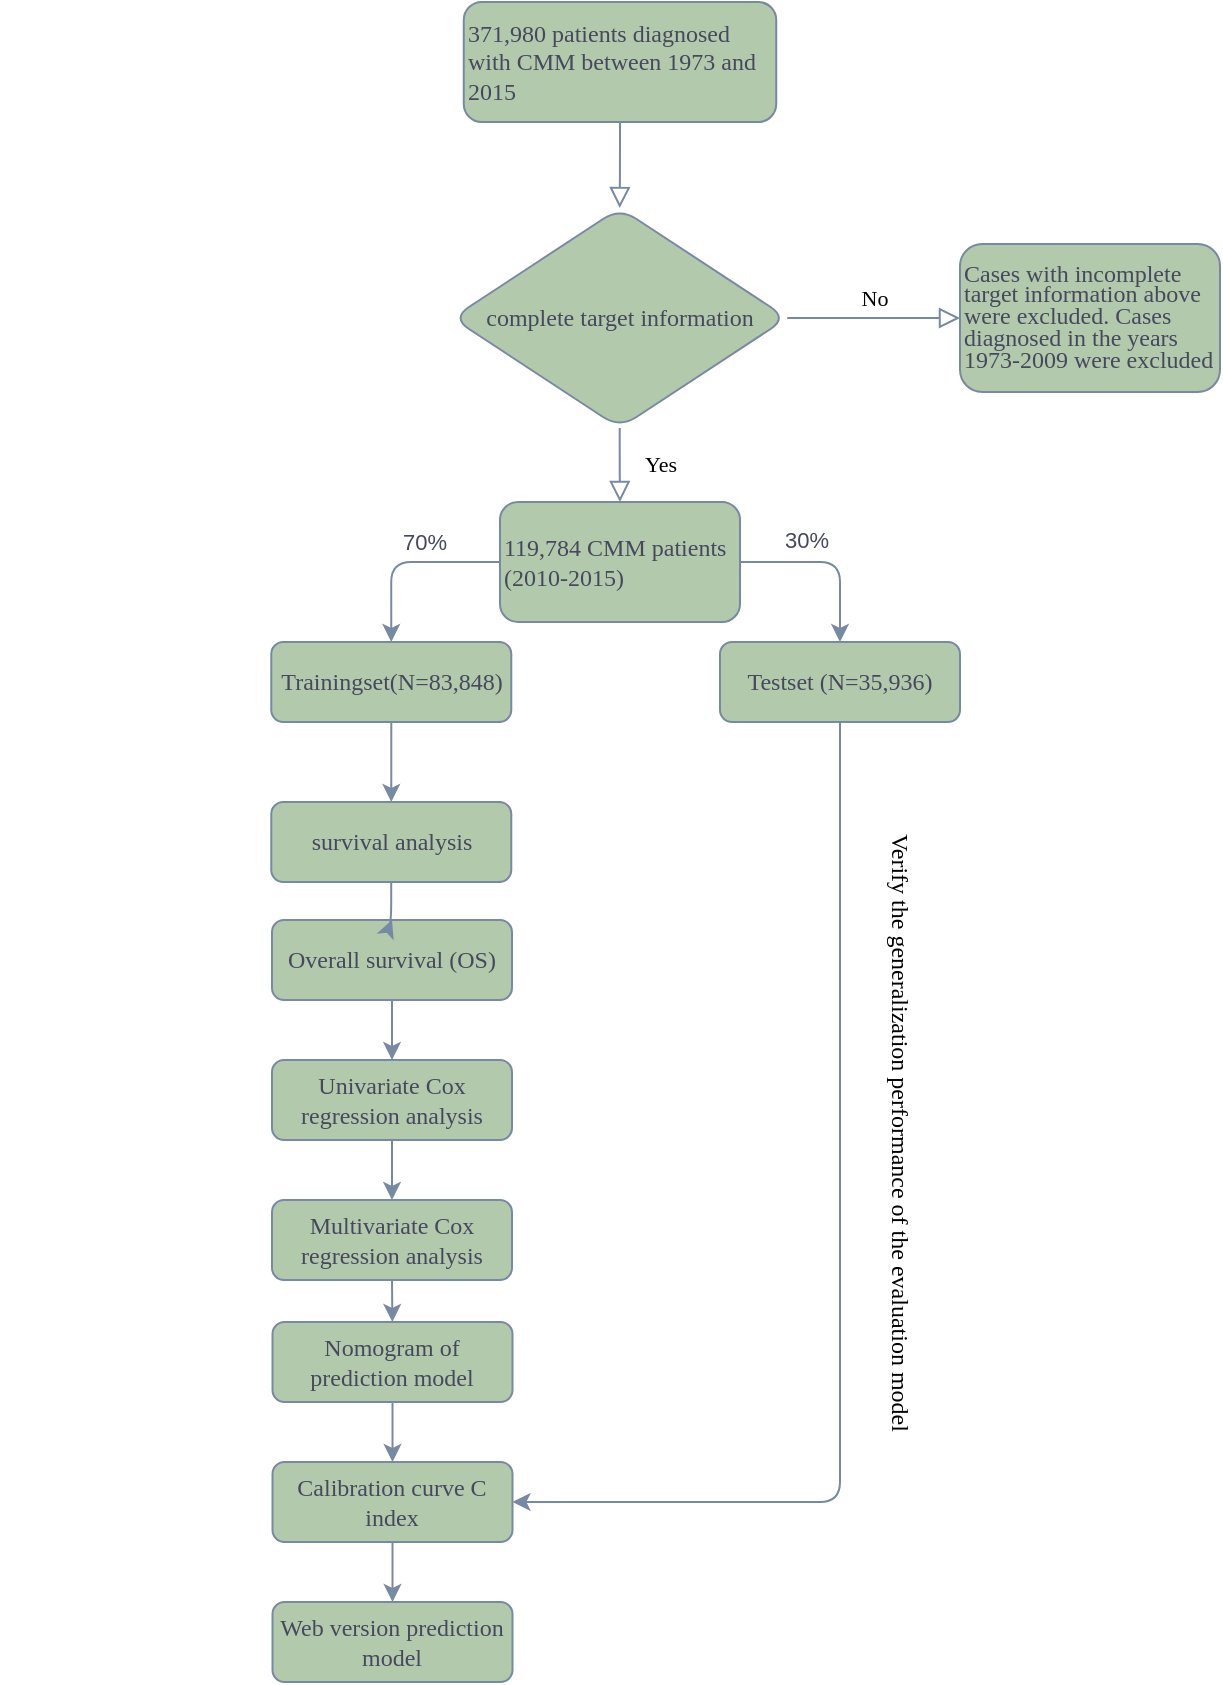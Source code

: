 <mxfile version="21.5.2" type="github">
  <diagram id="C5RBs43oDa-KdzZeNtuy" name="Page-1">
    <mxGraphModel dx="1235" dy="646" grid="1" gridSize="10" guides="1" tooltips="1" connect="1" arrows="1" fold="1" page="1" pageScale="1" pageWidth="827" pageHeight="1169" math="0" shadow="0">
      <root>
        <mxCell id="WIyWlLk6GJQsqaUBKTNV-0" />
        <mxCell id="WIyWlLk6GJQsqaUBKTNV-1" parent="WIyWlLk6GJQsqaUBKTNV-0" />
        <mxCell id="WIyWlLk6GJQsqaUBKTNV-2" value="" style="rounded=1;html=1;jettySize=auto;orthogonalLoop=1;fontSize=11;endArrow=block;endFill=0;endSize=8;strokeWidth=1;shadow=0;labelBackgroundColor=none;edgeStyle=orthogonalEdgeStyle;fontFamily=Times New Roman;fontColor=default;strokeColor=#788AA3;" parent="WIyWlLk6GJQsqaUBKTNV-1" source="WIyWlLk6GJQsqaUBKTNV-3" target="WIyWlLk6GJQsqaUBKTNV-6" edge="1">
          <mxGeometry relative="1" as="geometry" />
        </mxCell>
        <mxCell id="WIyWlLk6GJQsqaUBKTNV-3" value="371,980 patients diagnosed with CMM between 1973 and 2015" style="rounded=1;whiteSpace=wrap;html=1;fontSize=12;glass=0;strokeWidth=1;shadow=0;align=left;fontFamily=Times New Roman;labelBackgroundColor=none;fillColor=#B2C9AB;strokeColor=#788AA3;fontColor=#46495D;" parent="WIyWlLk6GJQsqaUBKTNV-1" vertex="1">
          <mxGeometry x="301.88" y="80" width="156.24" height="60" as="geometry" />
        </mxCell>
        <mxCell id="WIyWlLk6GJQsqaUBKTNV-4" value="Yes" style="rounded=1;html=1;jettySize=auto;orthogonalLoop=1;fontSize=11;endArrow=block;endFill=0;endSize=8;strokeWidth=1;shadow=0;labelBackgroundColor=none;edgeStyle=orthogonalEdgeStyle;entryX=0.5;entryY=0;entryDx=0;entryDy=0;fontFamily=Times New Roman;fontColor=default;strokeColor=#788AA3;" parent="WIyWlLk6GJQsqaUBKTNV-1" source="WIyWlLk6GJQsqaUBKTNV-6" target="oFgDFLpU9PCx--5mLgy--1" edge="1">
          <mxGeometry y="20" relative="1" as="geometry">
            <mxPoint as="offset" />
            <mxPoint x="273.75" y="350.04" as="targetPoint" />
          </mxGeometry>
        </mxCell>
        <mxCell id="WIyWlLk6GJQsqaUBKTNV-5" value="No" style="edgeStyle=orthogonalEdgeStyle;rounded=1;html=1;jettySize=auto;orthogonalLoop=1;fontSize=11;endArrow=block;endFill=0;endSize=8;strokeWidth=1;shadow=0;labelBackgroundColor=none;fontFamily=Times New Roman;fontColor=default;strokeColor=#788AA3;" parent="WIyWlLk6GJQsqaUBKTNV-1" source="WIyWlLk6GJQsqaUBKTNV-6" target="WIyWlLk6GJQsqaUBKTNV-7" edge="1">
          <mxGeometry y="10" relative="1" as="geometry">
            <mxPoint as="offset" />
          </mxGeometry>
        </mxCell>
        <mxCell id="WIyWlLk6GJQsqaUBKTNV-6" value="complete target information" style="rhombus;whiteSpace=wrap;html=1;shadow=0;fontFamily=Times New Roman;fontSize=12;align=center;strokeWidth=1;spacing=6;spacingTop=0;labelBackgroundColor=none;fillColor=#B2C9AB;strokeColor=#788AA3;fontColor=#46495D;rounded=1;" parent="WIyWlLk6GJQsqaUBKTNV-1" vertex="1">
          <mxGeometry x="296.13" y="183" width="167.5" height="110" as="geometry" />
        </mxCell>
        <mxCell id="WIyWlLk6GJQsqaUBKTNV-7" value="&lt;p style=&quot;line-height: 90%;&quot;&gt;Cases with incomplete target information above were excluded. Cases diagnosed in the years 1973-2009 were excluded&lt;/p&gt;" style="rounded=1;whiteSpace=wrap;html=1;fontSize=12;glass=0;strokeWidth=1;shadow=0;align=left;spacingBottom=2;fontFamily=Times New Roman;labelBackgroundColor=none;fillColor=#B2C9AB;strokeColor=#788AA3;fontColor=#46495D;" parent="WIyWlLk6GJQsqaUBKTNV-1" vertex="1">
          <mxGeometry x="550" y="201" width="130" height="74" as="geometry" />
        </mxCell>
        <mxCell id="oFgDFLpU9PCx--5mLgy--50" style="edgeStyle=orthogonalEdgeStyle;rounded=1;orthogonalLoop=1;jettySize=auto;html=1;exitX=0.5;exitY=1;exitDx=0;exitDy=0;entryX=1;entryY=0.5;entryDx=0;entryDy=0;strokeColor=#788AA3;fontColor=#46495D;fillColor=#B2C9AB;" parent="WIyWlLk6GJQsqaUBKTNV-1" source="WIyWlLk6GJQsqaUBKTNV-12" target="oFgDFLpU9PCx--5mLgy--13" edge="1">
          <mxGeometry relative="1" as="geometry" />
        </mxCell>
        <mxCell id="WIyWlLk6GJQsqaUBKTNV-12" value="Testset (N=35,936)" style="rounded=1;whiteSpace=wrap;html=1;fontSize=12;glass=0;strokeWidth=1;shadow=0;fontFamily=Times New Roman;labelBackgroundColor=none;fillColor=#B2C9AB;strokeColor=#788AA3;fontColor=#46495D;" parent="WIyWlLk6GJQsqaUBKTNV-1" vertex="1">
          <mxGeometry x="430" y="400" width="120" height="40" as="geometry" />
        </mxCell>
        <mxCell id="oFgDFLpU9PCx--5mLgy--0" value="Web version prediction model" style="rounded=1;whiteSpace=wrap;html=1;fontSize=12;glass=0;strokeWidth=1;shadow=0;fontFamily=Times New Roman;labelBackgroundColor=none;fillColor=#B2C9AB;strokeColor=#788AA3;fontColor=#46495D;" parent="WIyWlLk6GJQsqaUBKTNV-1" vertex="1">
          <mxGeometry x="206.25" y="880" width="120" height="40" as="geometry" />
        </mxCell>
        <mxCell id="oFgDFLpU9PCx--5mLgy--40" style="edgeStyle=orthogonalEdgeStyle;rounded=1;orthogonalLoop=1;jettySize=auto;html=1;exitX=0;exitY=0.5;exitDx=0;exitDy=0;entryX=0.5;entryY=0;entryDx=0;entryDy=0;fontColor=default;fontFamily=Times New Roman;labelBackgroundColor=none;strokeColor=#788AA3;" parent="WIyWlLk6GJQsqaUBKTNV-1" source="oFgDFLpU9PCx--5mLgy--1" target="WIyWlLk6GJQsqaUBKTNV-11" edge="1">
          <mxGeometry relative="1" as="geometry" />
        </mxCell>
        <mxCell id="oFgDFLpU9PCx--5mLgy--57" value="70%" style="edgeLabel;html=1;align=center;verticalAlign=middle;resizable=0;points=[];fontColor=#46495D;" parent="oFgDFLpU9PCx--5mLgy--40" vertex="1" connectable="0">
          <mxGeometry x="-0.163" y="1" relative="1" as="geometry">
            <mxPoint x="1" y="-11" as="offset" />
          </mxGeometry>
        </mxCell>
        <mxCell id="oFgDFLpU9PCx--5mLgy--51" style="edgeStyle=orthogonalEdgeStyle;rounded=1;orthogonalLoop=1;jettySize=auto;html=1;exitX=1;exitY=0.5;exitDx=0;exitDy=0;entryX=0.5;entryY=0;entryDx=0;entryDy=0;strokeColor=#788AA3;fontColor=#46495D;fillColor=#B2C9AB;" parent="WIyWlLk6GJQsqaUBKTNV-1" source="oFgDFLpU9PCx--5mLgy--1" target="WIyWlLk6GJQsqaUBKTNV-12" edge="1">
          <mxGeometry relative="1" as="geometry" />
        </mxCell>
        <mxCell id="oFgDFLpU9PCx--5mLgy--58" value="30%" style="edgeLabel;html=1;align=center;verticalAlign=middle;resizable=0;points=[];fontColor=#46495D;" parent="oFgDFLpU9PCx--5mLgy--51" vertex="1" connectable="0">
          <mxGeometry x="-0.047" y="-4" relative="1" as="geometry">
            <mxPoint x="-10" y="-15" as="offset" />
          </mxGeometry>
        </mxCell>
        <mxCell id="oFgDFLpU9PCx--5mLgy--1" value="119,784 CMM patients (2010-2015)&amp;nbsp;" style="rounded=1;whiteSpace=wrap;html=1;fontFamily=Times New Roman;labelBackgroundColor=none;fillColor=#B2C9AB;strokeColor=#788AA3;fontColor=#46495D;align=left;" parent="WIyWlLk6GJQsqaUBKTNV-1" vertex="1">
          <mxGeometry x="320" y="330" width="120" height="60" as="geometry" />
        </mxCell>
        <mxCell id="oFgDFLpU9PCx--5mLgy--36" style="edgeStyle=orthogonalEdgeStyle;rounded=1;orthogonalLoop=1;jettySize=auto;html=1;exitX=0.5;exitY=1;exitDx=0;exitDy=0;entryX=0.5;entryY=0;entryDx=0;entryDy=0;fontColor=default;fontFamily=Times New Roman;labelBackgroundColor=none;strokeColor=#788AA3;" parent="WIyWlLk6GJQsqaUBKTNV-1" source="oFgDFLpU9PCx--5mLgy--13" target="oFgDFLpU9PCx--5mLgy--0" edge="1">
          <mxGeometry relative="1" as="geometry" />
        </mxCell>
        <mxCell id="oFgDFLpU9PCx--5mLgy--45" value="" style="group;fontFamily=Times New Roman;labelBackgroundColor=none;fontColor=#46495D;rounded=1;" parent="WIyWlLk6GJQsqaUBKTNV-1" vertex="1" connectable="0">
          <mxGeometry x="70" y="400" width="408" height="490" as="geometry" />
        </mxCell>
        <mxCell id="WIyWlLk6GJQsqaUBKTNV-11" value="Trainingset(N=83,848)" style="rounded=1;whiteSpace=wrap;html=1;fontSize=12;glass=0;strokeWidth=1;shadow=0;fontFamily=Times New Roman;labelBackgroundColor=none;fillColor=#B2C9AB;strokeColor=#788AA3;fontColor=#46495D;" parent="oFgDFLpU9PCx--5mLgy--45" vertex="1">
          <mxGeometry x="135.64" width="120" height="40" as="geometry" />
        </mxCell>
        <mxCell id="oFgDFLpU9PCx--5mLgy--44" value="" style="group;fontFamily=Times New Roman;labelBackgroundColor=none;fontColor=#46495D;rounded=1;" parent="oFgDFLpU9PCx--5mLgy--45" vertex="1" connectable="0">
          <mxGeometry y="80" width="408" height="410" as="geometry" />
        </mxCell>
        <mxCell id="oFgDFLpU9PCx--5mLgy--5" value="survival analysis" style="rounded=1;whiteSpace=wrap;html=1;labelBackgroundColor=none;fontFamily=Times New Roman;fillColor=#B2C9AB;strokeColor=#788AA3;fontColor=#46495D;" parent="oFgDFLpU9PCx--5mLgy--44" vertex="1">
          <mxGeometry x="135.64" width="120" height="40" as="geometry" />
        </mxCell>
        <mxCell id="oFgDFLpU9PCx--5mLgy--43" value="" style="group;fontFamily=Times New Roman;labelBackgroundColor=none;fontColor=#46495D;rounded=1;" parent="oFgDFLpU9PCx--5mLgy--44" vertex="1" connectable="0">
          <mxGeometry y="60" width="408" height="250" as="geometry" />
        </mxCell>
        <mxCell id="oFgDFLpU9PCx--5mLgy--21" value="&lt;div&gt;Overall survival (OS)&lt;/div&gt;" style="rounded=1;whiteSpace=wrap;html=1;fontFamily=Times New Roman;labelBackgroundColor=none;fillColor=#B2C9AB;strokeColor=#788AA3;fontColor=#46495D;" parent="oFgDFLpU9PCx--5mLgy--43" vertex="1">
          <mxGeometry x="136" y="-1" width="120" height="40" as="geometry" />
        </mxCell>
        <mxCell id="oFgDFLpU9PCx--5mLgy--25" value="Univariate Cox regression analysis" style="rounded=1;whiteSpace=wrap;html=1;fontFamily=Times New Roman;labelBackgroundColor=none;fillColor=#B2C9AB;strokeColor=#788AA3;fontColor=#46495D;" parent="oFgDFLpU9PCx--5mLgy--43" vertex="1">
          <mxGeometry x="136" y="69" width="120" height="40" as="geometry" />
        </mxCell>
        <mxCell id="oFgDFLpU9PCx--5mLgy--56" style="edgeStyle=orthogonalEdgeStyle;rounded=1;orthogonalLoop=1;jettySize=auto;html=1;exitX=0.5;exitY=1;exitDx=0;exitDy=0;strokeColor=#788AA3;fontColor=#46495D;fillColor=#B2C9AB;" parent="oFgDFLpU9PCx--5mLgy--43" source="oFgDFLpU9PCx--5mLgy--26" edge="1">
          <mxGeometry relative="1" as="geometry">
            <mxPoint x="196.176" y="200" as="targetPoint" />
          </mxGeometry>
        </mxCell>
        <mxCell id="oFgDFLpU9PCx--5mLgy--26" value="Multivariate Cox regression analysis" style="rounded=1;whiteSpace=wrap;html=1;fontFamily=Times New Roman;labelBackgroundColor=none;fillColor=#B2C9AB;strokeColor=#788AA3;fontColor=#46495D;" parent="oFgDFLpU9PCx--5mLgy--43" vertex="1">
          <mxGeometry x="136" y="139" width="120" height="40" as="geometry" />
        </mxCell>
        <mxCell id="oFgDFLpU9PCx--5mLgy--29" style="edgeStyle=orthogonalEdgeStyle;rounded=1;orthogonalLoop=1;jettySize=auto;html=1;exitX=0.5;exitY=1;exitDx=0;exitDy=0;entryX=0.5;entryY=0;entryDx=0;entryDy=0;fontColor=default;fontFamily=Times New Roman;labelBackgroundColor=none;strokeColor=#788AA3;" parent="oFgDFLpU9PCx--5mLgy--43" source="oFgDFLpU9PCx--5mLgy--21" target="oFgDFLpU9PCx--5mLgy--25" edge="1">
          <mxGeometry relative="1" as="geometry" />
        </mxCell>
        <mxCell id="oFgDFLpU9PCx--5mLgy--30" style="edgeStyle=orthogonalEdgeStyle;rounded=1;orthogonalLoop=1;jettySize=auto;html=1;exitX=0.5;exitY=1;exitDx=0;exitDy=0;entryX=0.5;entryY=0;entryDx=0;entryDy=0;fontColor=default;fontFamily=Times New Roman;labelBackgroundColor=none;strokeColor=#788AA3;" parent="oFgDFLpU9PCx--5mLgy--43" source="oFgDFLpU9PCx--5mLgy--25" target="oFgDFLpU9PCx--5mLgy--26" edge="1">
          <mxGeometry relative="1" as="geometry" />
        </mxCell>
        <mxCell id="oFgDFLpU9PCx--5mLgy--12" value="Nomogram of prediction model" style="rounded=1;whiteSpace=wrap;html=1;labelBackgroundColor=none;fontFamily=Times New Roman;fillColor=#B2C9AB;strokeColor=#788AA3;fontColor=#46495D;" parent="oFgDFLpU9PCx--5mLgy--43" vertex="1">
          <mxGeometry x="136.25" y="200" width="120" height="40" as="geometry" />
        </mxCell>
        <mxCell id="oFgDFLpU9PCx--5mLgy--22" style="edgeStyle=orthogonalEdgeStyle;rounded=1;orthogonalLoop=1;jettySize=auto;html=1;entryX=0.5;entryY=0;entryDx=0;entryDy=0;fontColor=default;fontFamily=Times New Roman;labelBackgroundColor=none;strokeColor=#788AA3;" parent="oFgDFLpU9PCx--5mLgy--44" source="oFgDFLpU9PCx--5mLgy--5" target="oFgDFLpU9PCx--5mLgy--21" edge="1">
          <mxGeometry relative="1" as="geometry" />
        </mxCell>
        <mxCell id="oFgDFLpU9PCx--5mLgy--13" value="Calibration curve C index" style="rounded=1;whiteSpace=wrap;html=1;labelBackgroundColor=none;fontFamily=Times New Roman;fillColor=#B2C9AB;strokeColor=#788AA3;fontColor=#46495D;" parent="oFgDFLpU9PCx--5mLgy--44" vertex="1">
          <mxGeometry x="136.25" y="330" width="120" height="40" as="geometry" />
        </mxCell>
        <mxCell id="oFgDFLpU9PCx--5mLgy--35" style="edgeStyle=orthogonalEdgeStyle;rounded=1;orthogonalLoop=1;jettySize=auto;html=1;exitX=0.5;exitY=1;exitDx=0;exitDy=0;entryX=0.5;entryY=0;entryDx=0;entryDy=0;fontColor=default;fontFamily=Times New Roman;labelBackgroundColor=none;strokeColor=#788AA3;" parent="oFgDFLpU9PCx--5mLgy--44" source="oFgDFLpU9PCx--5mLgy--12" target="oFgDFLpU9PCx--5mLgy--13" edge="1">
          <mxGeometry relative="1" as="geometry" />
        </mxCell>
        <mxCell id="oFgDFLpU9PCx--5mLgy--18" style="edgeStyle=orthogonalEdgeStyle;rounded=1;orthogonalLoop=1;jettySize=auto;html=1;exitX=0.5;exitY=1;exitDx=0;exitDy=0;labelBackgroundColor=none;fontColor=default;fontFamily=Times New Roman;strokeColor=#788AA3;" parent="oFgDFLpU9PCx--5mLgy--45" source="WIyWlLk6GJQsqaUBKTNV-11" target="oFgDFLpU9PCx--5mLgy--5" edge="1">
          <mxGeometry relative="1" as="geometry" />
        </mxCell>
        <mxCell id="oFgDFLpU9PCx--5mLgy--49" value="Verify the generalization performance of the evaluation model" style="text;html=1;align=center;verticalAlign=middle;resizable=0;points=[];autosize=1;rotation=90;fontFamily=Times New Roman;" parent="WIyWlLk6GJQsqaUBKTNV-1" vertex="1">
          <mxGeometry x="360" y="630" width="320" height="30" as="geometry" />
        </mxCell>
      </root>
    </mxGraphModel>
  </diagram>
</mxfile>
